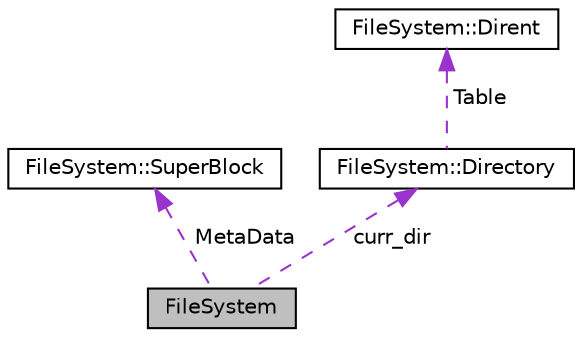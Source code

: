 digraph "FileSystem"
{
 // LATEX_PDF_SIZE
  edge [fontname="Helvetica",fontsize="10",labelfontname="Helvetica",labelfontsize="10"];
  node [fontname="Helvetica",fontsize="10",shape=record];
  Node1 [label="FileSystem",height=0.2,width=0.4,color="black", fillcolor="grey75", style="filled", fontcolor="black",tooltip="FileSytem Class. Contains fs layer to access and store disk blocks. Used by sfssh (shell) to provide ..."];
  Node2 -> Node1 [dir="back",color="darkorchid3",fontsize="10",style="dashed",label=" MetaData" ,fontname="Helvetica"];
  Node2 [label="FileSystem::SuperBlock",height=0.2,width=0.4,color="black", fillcolor="white", style="filled",URL="$structFileSystem_1_1SuperBlock.html",tooltip="Superblock structure. It is the first block in any disk. It's main function is to help validating the..."];
  Node3 -> Node1 [dir="back",color="darkorchid3",fontsize="10",style="dashed",label=" curr_dir" ,fontname="Helvetica"];
  Node3 [label="FileSystem::Directory",height=0.2,width=0.4,color="black", fillcolor="white", style="filled",URL="$structFileSystem_1_1Directory.html",tooltip="Directory Structure. Contains a table of directory entries for storing hierarchy. Also contains field..."];
  Node4 -> Node3 [dir="back",color="darkorchid3",fontsize="10",style="dashed",label=" Table" ,fontname="Helvetica"];
  Node4 [label="FileSystem::Dirent",height=0.2,width=0.4,color="black", fillcolor="white", style="filled",URL="$structFileSystem_1_1Dirent.html",tooltip="Directory Entry. Contains necessary fields to locate the file and directory Consumes 64 KB per object..."];
}
